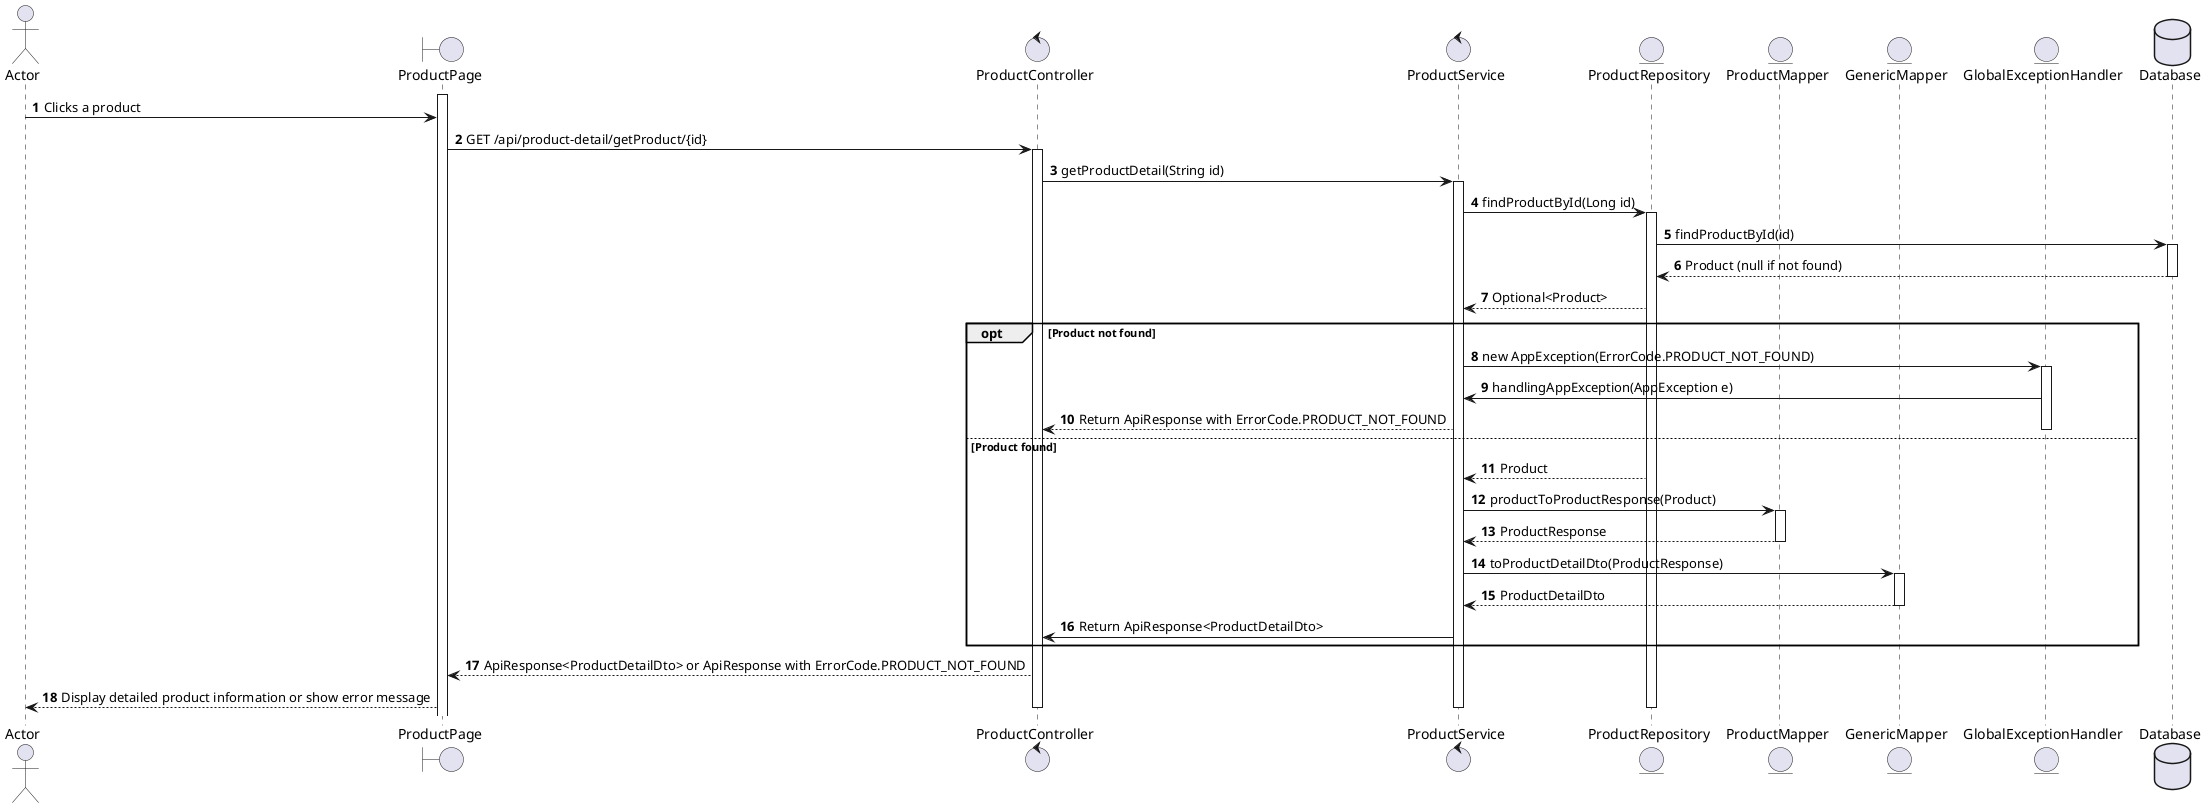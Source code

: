 @startuml
actor User as "Actor"
boundary "ProductPage" as ProductPage

control "ProductController" as ProductController
control "ProductService" as ProductService
entity "ProductRepository" as ProductRepository
entity "ProductMapper" as ProductMapper
entity "GenericMapper" as GenericMapper
entity "GlobalExceptionHandler" as GlobalExceptionHandler
database "Database" as DB

autonumber

activate ProductPage
User -> ProductPage: Clicks a product
ProductPage -> ProductController: GET /api/product-detail/getProduct/{id}
activate ProductController
ProductController -> ProductService: getProductDetail(String id)
activate ProductService
ProductService -> ProductRepository: findProductById(Long id)
activate ProductRepository
ProductRepository -> DB: findProductById(id)
activate DB
DB --> ProductRepository: Product (null if not found)
deactivate DB
ProductRepository --> ProductService: Optional<Product>

opt Product not found
    ProductService -> GlobalExceptionHandler: new AppException(ErrorCode.PRODUCT_NOT_FOUND)
    activate GlobalExceptionHandler
    GlobalExceptionHandler -> ProductService: handlingAppException(AppException e)
    ProductService --> ProductController: Return ApiResponse with ErrorCode.PRODUCT_NOT_FOUND
    deactivate GlobalExceptionHandler
else Product found
    ProductRepository --> ProductService: Product
    ProductService -> ProductMapper: productToProductResponse(Product)
    activate ProductMapper
    ProductMapper --> ProductService: ProductResponse
    deactivate ProductMapper
    ProductService -> GenericMapper: toProductDetailDto(ProductResponse)
    activate GenericMapper
    GenericMapper --> ProductService: ProductDetailDto
    deactivate GenericMapper
    ProductService -> ProductController: Return ApiResponse<ProductDetailDto>
end
ProductController --> ProductPage: ApiResponse<ProductDetailDto> or ApiResponse with ErrorCode.PRODUCT_NOT_FOUND
ProductPage --> User: Display detailed product information or show error message
deactivate ProductController
deactivate ProductService
deactivate ProductRepository
@enduml

